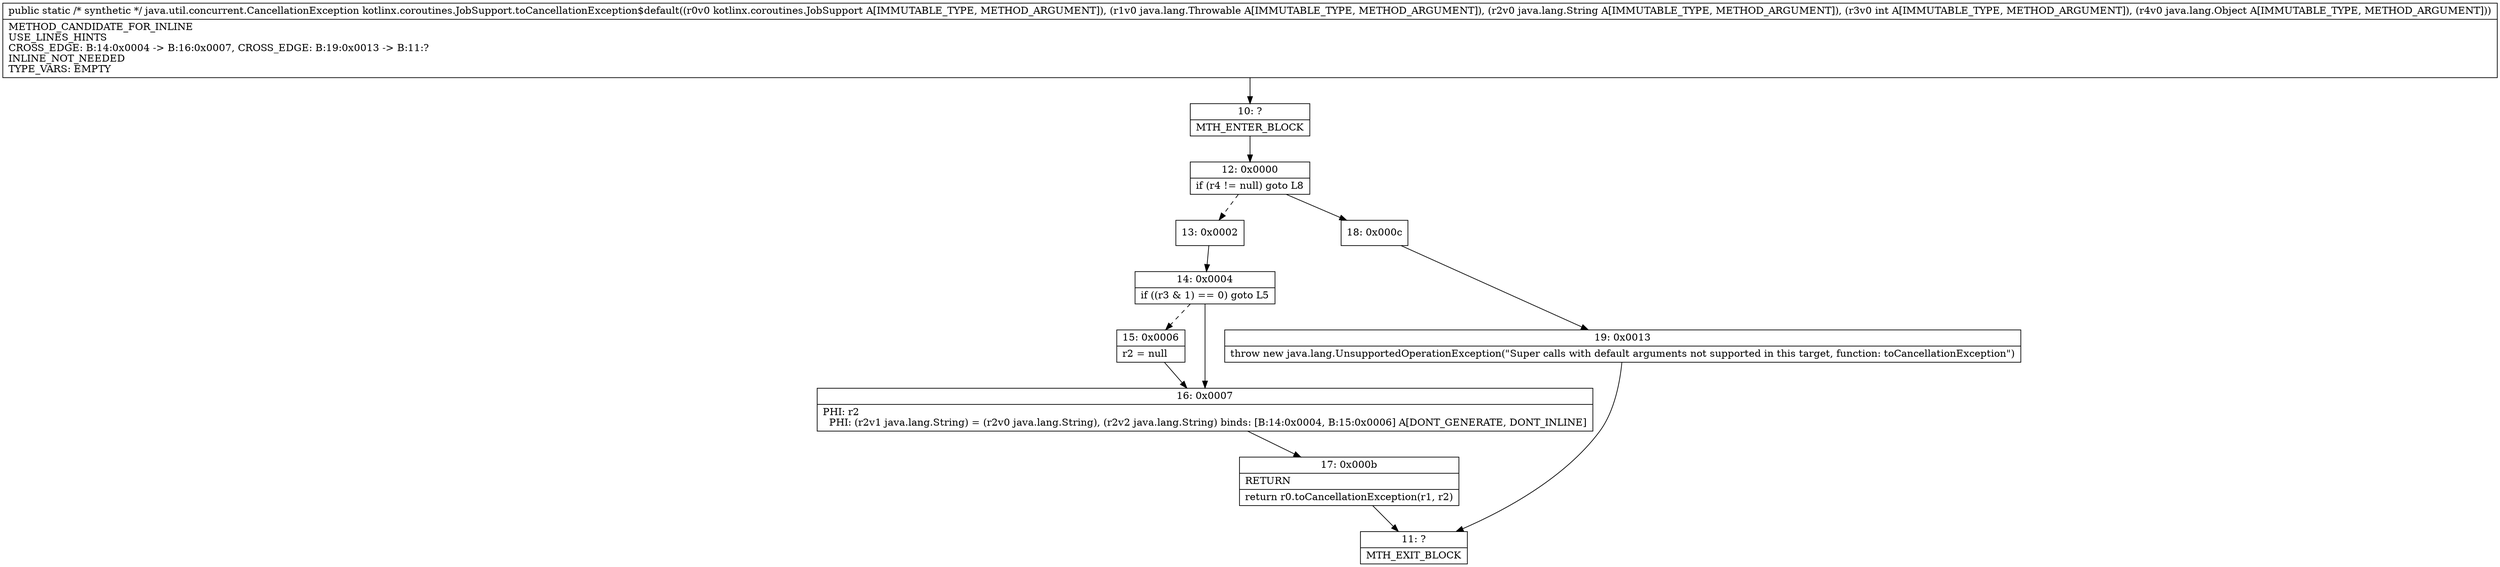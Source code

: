 digraph "CFG forkotlinx.coroutines.JobSupport.toCancellationException$default(Lkotlinx\/coroutines\/JobSupport;Ljava\/lang\/Throwable;Ljava\/lang\/String;ILjava\/lang\/Object;)Ljava\/util\/concurrent\/CancellationException;" {
Node_10 [shape=record,label="{10\:\ ?|MTH_ENTER_BLOCK\l}"];
Node_12 [shape=record,label="{12\:\ 0x0000|if (r4 != null) goto L8\l}"];
Node_13 [shape=record,label="{13\:\ 0x0002}"];
Node_14 [shape=record,label="{14\:\ 0x0004|if ((r3 & 1) == 0) goto L5\l}"];
Node_15 [shape=record,label="{15\:\ 0x0006|r2 = null\l}"];
Node_16 [shape=record,label="{16\:\ 0x0007|PHI: r2 \l  PHI: (r2v1 java.lang.String) = (r2v0 java.lang.String), (r2v2 java.lang.String) binds: [B:14:0x0004, B:15:0x0006] A[DONT_GENERATE, DONT_INLINE]\l}"];
Node_17 [shape=record,label="{17\:\ 0x000b|RETURN\l|return r0.toCancellationException(r1, r2)\l}"];
Node_11 [shape=record,label="{11\:\ ?|MTH_EXIT_BLOCK\l}"];
Node_18 [shape=record,label="{18\:\ 0x000c}"];
Node_19 [shape=record,label="{19\:\ 0x0013|throw new java.lang.UnsupportedOperationException(\"Super calls with default arguments not supported in this target, function: toCancellationException\")\l}"];
MethodNode[shape=record,label="{public static \/* synthetic *\/ java.util.concurrent.CancellationException kotlinx.coroutines.JobSupport.toCancellationException$default((r0v0 kotlinx.coroutines.JobSupport A[IMMUTABLE_TYPE, METHOD_ARGUMENT]), (r1v0 java.lang.Throwable A[IMMUTABLE_TYPE, METHOD_ARGUMENT]), (r2v0 java.lang.String A[IMMUTABLE_TYPE, METHOD_ARGUMENT]), (r3v0 int A[IMMUTABLE_TYPE, METHOD_ARGUMENT]), (r4v0 java.lang.Object A[IMMUTABLE_TYPE, METHOD_ARGUMENT]))  | METHOD_CANDIDATE_FOR_INLINE\lUSE_LINES_HINTS\lCROSS_EDGE: B:14:0x0004 \-\> B:16:0x0007, CROSS_EDGE: B:19:0x0013 \-\> B:11:?\lINLINE_NOT_NEEDED\lTYPE_VARS: EMPTY\l}"];
MethodNode -> Node_10;Node_10 -> Node_12;
Node_12 -> Node_13[style=dashed];
Node_12 -> Node_18;
Node_13 -> Node_14;
Node_14 -> Node_15[style=dashed];
Node_14 -> Node_16;
Node_15 -> Node_16;
Node_16 -> Node_17;
Node_17 -> Node_11;
Node_18 -> Node_19;
Node_19 -> Node_11;
}

